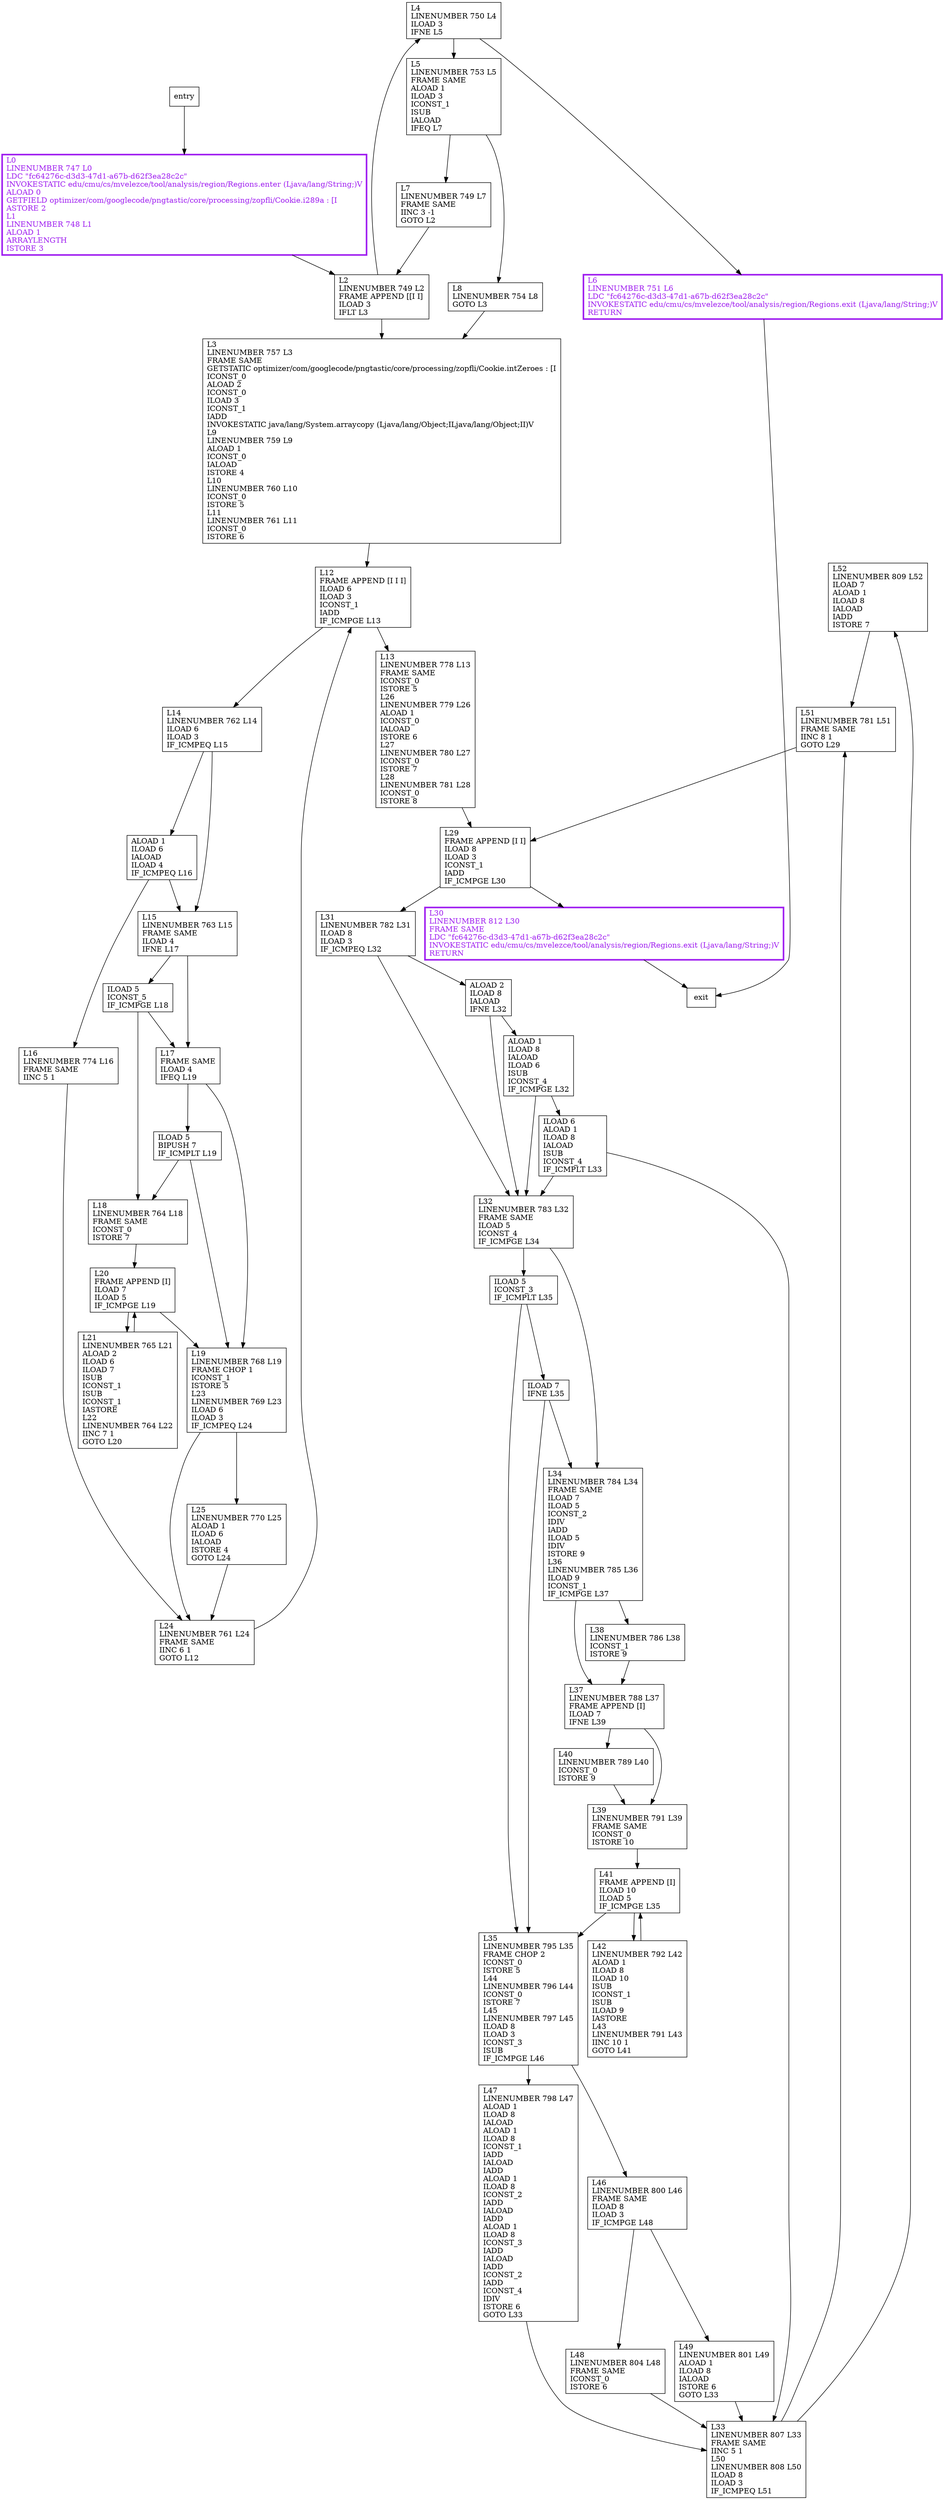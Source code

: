 digraph optimizeHuffmanForRle {
node [shape=record];
1385375357 [label="L52\lLINENUMBER 809 L52\lILOAD 7\lALOAD 1\lILOAD 8\lIALOAD\lIADD\lISTORE 7\l"];
961713885 [label="L20\lFRAME APPEND [I]\lILOAD 7\lILOAD 5\lIF_ICMPGE L19\l"];
814489947 [label="L51\lLINENUMBER 781 L51\lFRAME SAME\lIINC 8 1\lGOTO L29\l"];
175489035 [label="ILOAD 5\lBIPUSH 7\lIF_ICMPLT L19\l"];
822562190 [label="L17\lFRAME SAME\lILOAD 4\lIFEQ L19\l"];
2011590620 [label="L40\lLINENUMBER 789 L40\lICONST_0\lISTORE 9\l"];
1918246587 [label="L38\lLINENUMBER 786 L38\lICONST_1\lISTORE 9\l"];
1611184329 [label="L4\lLINENUMBER 750 L4\lILOAD 3\lIFNE L5\l"];
461075655 [label="L0\lLINENUMBER 747 L0\lLDC \"fc64276c-d3d3-47d1-a67b-d62f3ea28c2c\"\lINVOKESTATIC edu/cmu/cs/mvelezce/tool/analysis/region/Regions.enter (Ljava/lang/String;)V\lALOAD 0\lGETFIELD optimizer/com/googlecode/pngtastic/core/processing/zopfli/Cookie.i289a : [I\lASTORE 2\lL1\lLINENUMBER 748 L1\lALOAD 1\lARRAYLENGTH\lISTORE 3\l"];
296791052 [label="L14\lLINENUMBER 762 L14\lILOAD 6\lILOAD 3\lIF_ICMPEQ L15\l"];
796089881 [label="L34\lLINENUMBER 784 L34\lFRAME SAME\lILOAD 7\lILOAD 5\lICONST_2\lIDIV\lIADD\lILOAD 5\lIDIV\lISTORE 9\lL36\lLINENUMBER 785 L36\lILOAD 9\lICONST_1\lIF_ICMPGE L37\l"];
2003279130 [label="L39\lLINENUMBER 791 L39\lFRAME SAME\lICONST_0\lISTORE 10\l"];
1053202513 [label="L18\lLINENUMBER 764 L18\lFRAME SAME\lICONST_0\lISTORE 7\l"];
1825329041 [label="L5\lLINENUMBER 753 L5\lFRAME SAME\lALOAD 1\lILOAD 3\lICONST_1\lISUB\lIALOAD\lIFEQ L7\l"];
2137364800 [label="L15\lLINENUMBER 763 L15\lFRAME SAME\lILOAD 4\lIFNE L17\l"];
743560067 [label="L6\lLINENUMBER 751 L6\lLDC \"fc64276c-d3d3-47d1-a67b-d62f3ea28c2c\"\lINVOKESTATIC edu/cmu/cs/mvelezce/tool/analysis/region/Regions.exit (Ljava/lang/String;)V\lRETURN\l"];
813751268 [label="L29\lFRAME APPEND [I I]\lILOAD 8\lILOAD 3\lICONST_1\lIADD\lIF_ICMPGE L30\l"];
1990865802 [label="L49\lLINENUMBER 801 L49\lALOAD 1\lILOAD 8\lIALOAD\lISTORE 6\lGOTO L33\l"];
568745691 [label="L2\lLINENUMBER 749 L2\lFRAME APPEND [[I I]\lILOAD 3\lIFLT L3\l"];
496946536 [label="ILOAD 6\lALOAD 1\lILOAD 8\lIALOAD\lISUB\lICONST_4\lIF_ICMPLT L33\l"];
1560805085 [label="L48\lLINENUMBER 804 L48\lFRAME SAME\lICONST_0\lISTORE 6\l"];
870094055 [label="L21\lLINENUMBER 765 L21\lALOAD 2\lILOAD 6\lILOAD 7\lISUB\lICONST_1\lISUB\lICONST_1\lIASTORE\lL22\lLINENUMBER 764 L22\lIINC 7 1\lGOTO L20\l"];
1256902334 [label="L30\lLINENUMBER 812 L30\lFRAME SAME\lLDC \"fc64276c-d3d3-47d1-a67b-d62f3ea28c2c\"\lINVOKESTATIC edu/cmu/cs/mvelezce/tool/analysis/region/Regions.exit (Ljava/lang/String;)V\lRETURN\l"];
485567548 [label="ALOAD 2\lILOAD 8\lIALOAD\lIFNE L32\l"];
7507490 [label="ALOAD 1\lILOAD 8\lIALOAD\lILOAD 6\lISUB\lICONST_4\lIF_ICMPGE L32\l"];
1004848715 [label="ILOAD 5\lICONST_3\lIF_ICMPLT L35\l"];
1642648808 [label="L32\lLINENUMBER 783 L32\lFRAME SAME\lILOAD 5\lICONST_4\lIF_ICMPGE L34\l"];
1660644727 [label="ILOAD 5\lICONST_5\lIF_ICMPGE L18\l"];
770048758 [label="L31\lLINENUMBER 782 L31\lILOAD 8\lILOAD 3\lIF_ICMPEQ L32\l"];
1923224462 [label="L42\lLINENUMBER 792 L42\lALOAD 1\lILOAD 8\lILOAD 10\lISUB\lICONST_1\lISUB\lILOAD 9\lIASTORE\lL43\lLINENUMBER 791 L43\lIINC 10 1\lGOTO L41\l"];
1175197953 [label="L3\lLINENUMBER 757 L3\lFRAME SAME\lGETSTATIC optimizer/com/googlecode/pngtastic/core/processing/zopfli/Cookie.intZeroes : [I\lICONST_0\lALOAD 2\lICONST_0\lILOAD 3\lICONST_1\lIADD\lINVOKESTATIC java/lang/System.arraycopy (Ljava/lang/Object;ILjava/lang/Object;II)V\lL9\lLINENUMBER 759 L9\lALOAD 1\lICONST_0\lIALOAD\lISTORE 4\lL10\lLINENUMBER 760 L10\lICONST_0\lISTORE 5\lL11\lLINENUMBER 761 L11\lICONST_0\lISTORE 6\l"];
980817319 [label="L33\lLINENUMBER 807 L33\lFRAME SAME\lIINC 5 1\lL50\lLINENUMBER 808 L50\lILOAD 8\lILOAD 3\lIF_ICMPEQ L51\l"];
633554422 [label="L16\lLINENUMBER 774 L16\lFRAME SAME\lIINC 5 1\l"];
794307686 [label="L8\lLINENUMBER 754 L8\lGOTO L3\l"];
814713267 [label="L25\lLINENUMBER 770 L25\lALOAD 1\lILOAD 6\lIALOAD\lISTORE 4\lGOTO L24\l"];
1358604754 [label="L35\lLINENUMBER 795 L35\lFRAME CHOP 2\lICONST_0\lISTORE 5\lL44\lLINENUMBER 796 L44\lICONST_0\lISTORE 7\lL45\lLINENUMBER 797 L45\lILOAD 8\lILOAD 3\lICONST_3\lISUB\lIF_ICMPGE L46\l"];
1864190861 [label="L37\lLINENUMBER 788 L37\lFRAME APPEND [I]\lILOAD 7\lIFNE L39\l"];
26580618 [label="L19\lLINENUMBER 768 L19\lFRAME CHOP 1\lICONST_1\lISTORE 5\lL23\lLINENUMBER 769 L23\lILOAD 6\lILOAD 3\lIF_ICMPEQ L24\l"];
818112679 [label="L41\lFRAME APPEND [I]\lILOAD 10\lILOAD 5\lIF_ICMPGE L35\l"];
1071359179 [label="L47\lLINENUMBER 798 L47\lALOAD 1\lILOAD 8\lIALOAD\lALOAD 1\lILOAD 8\lICONST_1\lIADD\lIALOAD\lIADD\lALOAD 1\lILOAD 8\lICONST_2\lIADD\lIALOAD\lIADD\lALOAD 1\lILOAD 8\lICONST_3\lIADD\lIALOAD\lIADD\lICONST_2\lIADD\lICONST_4\lIDIV\lISTORE 6\lGOTO L33\l"];
1818624241 [label="ALOAD 1\lILOAD 6\lIALOAD\lILOAD 4\lIF_ICMPEQ L16\l"];
1738754281 [label="L12\lFRAME APPEND [I I I]\lILOAD 6\lILOAD 3\lICONST_1\lIADD\lIF_ICMPGE L13\l"];
350123707 [label="L24\lLINENUMBER 761 L24\lFRAME SAME\lIINC 6 1\lGOTO L12\l"];
171115289 [label="L7\lLINENUMBER 749 L7\lFRAME SAME\lIINC 3 -1\lGOTO L2\l"];
1512789319 [label="ILOAD 7\lIFNE L35\l"];
2072489192 [label="L46\lLINENUMBER 800 L46\lFRAME SAME\lILOAD 8\lILOAD 3\lIF_ICMPGE L48\l"];
59333807 [label="L13\lLINENUMBER 778 L13\lFRAME SAME\lICONST_0\lISTORE 5\lL26\lLINENUMBER 779 L26\lALOAD 1\lICONST_0\lIALOAD\lISTORE 6\lL27\lLINENUMBER 780 L27\lICONST_0\lISTORE 7\lL28\lLINENUMBER 781 L28\lICONST_0\lISTORE 8\l"];
entry;
exit;
814489947 -> 813751268;
1611184329 -> 1825329041;
1611184329 -> 743560067;
796089881 -> 1864190861;
796089881 -> 1918246587;
2003279130 -> 818112679;
743560067 -> exit;
813751268 -> 1256902334;
813751268 -> 770048758;
568745691 -> 1611184329;
568745691 -> 1175197953;
1560805085 -> 980817319;
485567548 -> 7507490;
485567548 -> 1642648808;
1642648808 -> 1004848715;
1642648808 -> 796089881;
770048758 -> 485567548;
770048758 -> 1642648808;
1175197953 -> 1738754281;
980817319 -> 1385375357;
980817319 -> 814489947;
814713267 -> 350123707;
1358604754 -> 1071359179;
1358604754 -> 2072489192;
entry -> 461075655;
26580618 -> 350123707;
26580618 -> 814713267;
818112679 -> 1923224462;
818112679 -> 1358604754;
1071359179 -> 980817319;
1818624241 -> 2137364800;
1818624241 -> 633554422;
1385375357 -> 814489947;
961713885 -> 26580618;
961713885 -> 870094055;
175489035 -> 26580618;
175489035 -> 1053202513;
822562190 -> 26580618;
822562190 -> 175489035;
2011590620 -> 2003279130;
1918246587 -> 1864190861;
461075655 -> 568745691;
296791052 -> 2137364800;
296791052 -> 1818624241;
1053202513 -> 961713885;
1825329041 -> 794307686;
1825329041 -> 171115289;
2137364800 -> 822562190;
2137364800 -> 1660644727;
1990865802 -> 980817319;
496946536 -> 1642648808;
496946536 -> 980817319;
870094055 -> 961713885;
1256902334 -> exit;
7507490 -> 1642648808;
7507490 -> 496946536;
1004848715 -> 1512789319;
1004848715 -> 1358604754;
1660644727 -> 822562190;
1660644727 -> 1053202513;
1923224462 -> 818112679;
633554422 -> 350123707;
794307686 -> 1175197953;
1864190861 -> 2011590620;
1864190861 -> 2003279130;
1738754281 -> 296791052;
1738754281 -> 59333807;
350123707 -> 1738754281;
171115289 -> 568745691;
1512789319 -> 796089881;
1512789319 -> 1358604754;
2072489192 -> 1990865802;
2072489192 -> 1560805085;
59333807 -> 813751268;
1256902334[fontcolor="purple", penwidth=3, color="purple"];
743560067[fontcolor="purple", penwidth=3, color="purple"];
461075655[fontcolor="purple", penwidth=3, color="purple"];
}
